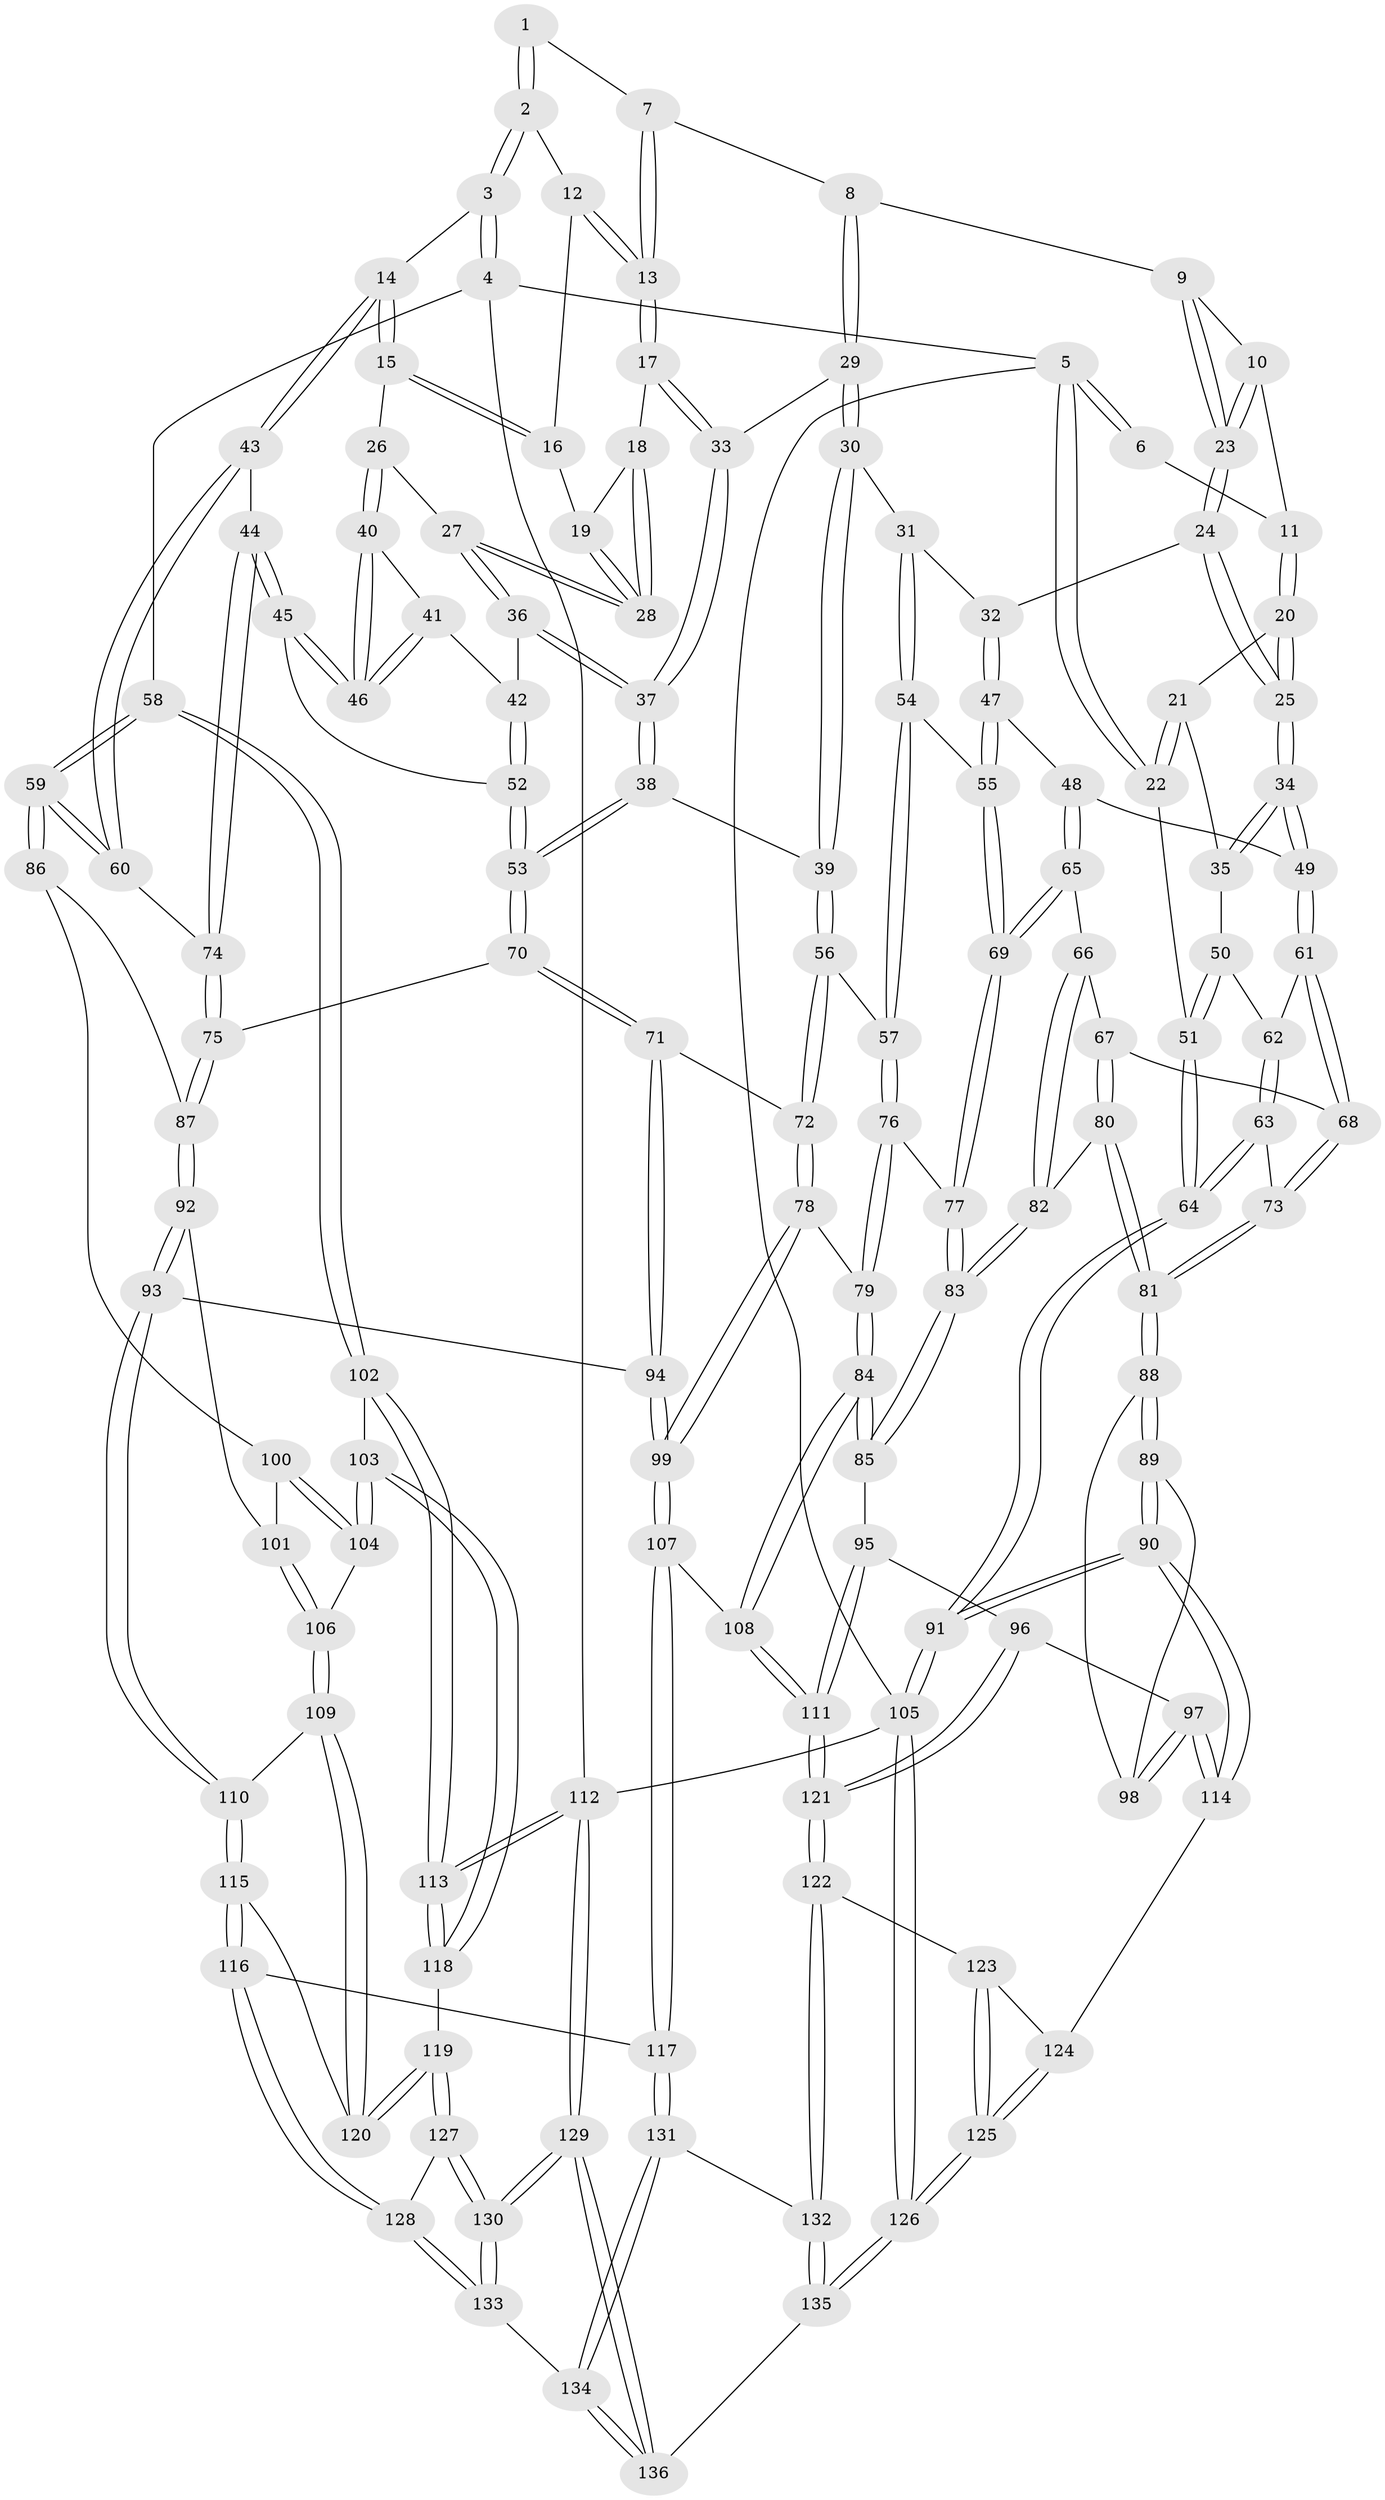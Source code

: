 // coarse degree distribution, {3: 0.5121951219512195, 4: 0.4146341463414634, 2: 0.06097560975609756, 6: 0.012195121951219513}
// Generated by graph-tools (version 1.1) at 2025/38/03/04/25 23:38:26]
// undirected, 136 vertices, 337 edges
graph export_dot {
  node [color=gray90,style=filled];
  1 [pos="+0.4768415582363321+0"];
  2 [pos="+0.7876370424961296+0"];
  3 [pos="+1+0"];
  4 [pos="+1+0"];
  5 [pos="+0+0"];
  6 [pos="+0.21262809038850697+0"];
  7 [pos="+0.4597667494200283+0"];
  8 [pos="+0.4088636417736119+0.07887718456653048"];
  9 [pos="+0.3697349882383168+0.08204156613989701"];
  10 [pos="+0.22099741435327722+0.012028138696285561"];
  11 [pos="+0.21393206350450913+0.006261630679954683"];
  12 [pos="+0.7444239308999505+0"];
  13 [pos="+0.5557671911328796+0.10399093526791099"];
  14 [pos="+0.85514287453458+0.20855000463992485"];
  15 [pos="+0.7723431466213574+0.16877805545384786"];
  16 [pos="+0.743739555492353+0"];
  17 [pos="+0.5569952823585297+0.11944059358377321"];
  18 [pos="+0.5830842480432412+0.11720207331420718"];
  19 [pos="+0.6550130485044724+0.10407266973758933"];
  20 [pos="+0.19055705036744192+0.04416203453847843"];
  21 [pos="+0.051016222446923325+0.10134213311834525"];
  22 [pos="+0+0"];
  23 [pos="+0.3036834528171964+0.15152489114892945"];
  24 [pos="+0.2990244931459485+0.18596564598249685"];
  25 [pos="+0.19367288573377497+0.1958117234138722"];
  26 [pos="+0.7413761733995015+0.1843647205723073"];
  27 [pos="+0.6701526430071504+0.17276786221736096"];
  28 [pos="+0.6655526415537033+0.15734172233027904"];
  29 [pos="+0.43322569135197136+0.14955339007706833"];
  30 [pos="+0.42598535707513757+0.16468016743614497"];
  31 [pos="+0.38137250662532807+0.217106048592552"];
  32 [pos="+0.3193966456544+0.20309888892507694"];
  33 [pos="+0.5449695322353292+0.15489552125557446"];
  34 [pos="+0.16870109178383416+0.22630086684977693"];
  35 [pos="+0.09496304517762141+0.2064867586790701"];
  36 [pos="+0.6005275172003153+0.21407501045394753"];
  37 [pos="+0.5733653745308938+0.21289295751464551"];
  38 [pos="+0.5296268641592008+0.2825920920479821"];
  39 [pos="+0.5262141004339964+0.2843479754799853"];
  40 [pos="+0.7285284955017064+0.2204864135569321"];
  41 [pos="+0.6496806819439883+0.25002434787440186"];
  42 [pos="+0.627180419675469+0.24090259056895075"];
  43 [pos="+0.8695319704888944+0.23651569543387094"];
  44 [pos="+0.7181614091912076+0.31549630405214074"];
  45 [pos="+0.7167337582854125+0.31371991065012195"];
  46 [pos="+0.715102086055963+0.30492399513830193"];
  47 [pos="+0.28076352141725563+0.29902324856038676"];
  48 [pos="+0.2628343852454044+0.3064451058537494"];
  49 [pos="+0.1729772011099631+0.24641753143475514"];
  50 [pos="+0.02723216822971658+0.2490654422196426"];
  51 [pos="+0+0.3326482489457026"];
  52 [pos="+0.6401286363335675+0.31581450478047707"];
  53 [pos="+0.6082008743328108+0.3369336929521611"];
  54 [pos="+0.4084191177943642+0.3076285628216197"];
  55 [pos="+0.3608813175382714+0.31896530471128665"];
  56 [pos="+0.46547563195708314+0.3351944771922406"];
  57 [pos="+0.43541060319366737+0.32738761982471837"];
  58 [pos="+1+0.40016916796822505"];
  59 [pos="+1+0.3893461818958669"];
  60 [pos="+0.9579499598177224+0.33683954701599966"];
  61 [pos="+0.1491722021593021+0.30873793444301995"];
  62 [pos="+0.09580602138261779+0.32077546536305784"];
  63 [pos="+0+0.4146374973556999"];
  64 [pos="+0+0.3617237019221817"];
  65 [pos="+0.2538535775048146+0.3826861337467953"];
  66 [pos="+0.2177858579392945+0.3936584939562938"];
  67 [pos="+0.18533482285837477+0.386861263870896"];
  68 [pos="+0.15790553760304687+0.3503510848610707"];
  69 [pos="+0.2946276354705889+0.40724093963753044"];
  70 [pos="+0.6216457182523512+0.43436384811944506"];
  71 [pos="+0.5484497394804972+0.46326564769299033"];
  72 [pos="+0.5149230828840548+0.46413712503691357"];
  73 [pos="+0.02322825106040403+0.4302787542524336"];
  74 [pos="+0.7326777313276112+0.3636096085755709"];
  75 [pos="+0.701349996323715+0.44553916743534927"];
  76 [pos="+0.35493495526687635+0.43147500181714227"];
  77 [pos="+0.30733509219317773+0.42626504779383034"];
  78 [pos="+0.4686862782968455+0.5168183422428038"];
  79 [pos="+0.4449721953115112+0.5314294554533213"];
  80 [pos="+0.11622335989849739+0.4696899229743974"];
  81 [pos="+0.08067622835167859+0.47846447262287034"];
  82 [pos="+0.2143371002988425+0.5011918673942072"];
  83 [pos="+0.2607556368647905+0.5495877368724223"];
  84 [pos="+0.4085612563445972+0.5838178571055251"];
  85 [pos="+0.2668502543992177+0.5731615019118038"];
  86 [pos="+0.9596156281604452+0.4360602512543085"];
  87 [pos="+0.713993157281227+0.4630553479898135"];
  88 [pos="+0.08229568982656771+0.5082895736477292"];
  89 [pos="+0+0.6155193984134635"];
  90 [pos="+0+0.651387825315632"];
  91 [pos="+0+0.6494067608242349"];
  92 [pos="+0.7261479651345975+0.5544696393451738"];
  93 [pos="+0.6922306845971135+0.6109479608109516"];
  94 [pos="+0.648457967786832+0.619432370503397"];
  95 [pos="+0.2604013958575611+0.5806368614243808"];
  96 [pos="+0.16824826924027092+0.6414721343464361"];
  97 [pos="+0.1479633020679978+0.6429824672605453"];
  98 [pos="+0.12150899484997434+0.6173692019784079"];
  99 [pos="+0.6101801478432644+0.6442001506604704"];
  100 [pos="+0.8529739525622294+0.5527584408360824"];
  101 [pos="+0.7398188529302885+0.5560993487005916"];
  102 [pos="+1+0.5585979302934116"];
  103 [pos="+0.9404820408376301+0.6718426746487125"];
  104 [pos="+0.8718100545449867+0.665875885950672"];
  105 [pos="+0+1"];
  106 [pos="+0.8645696354115766+0.6699868386060513"];
  107 [pos="+0.5186719408998203+0.7738217350436394"];
  108 [pos="+0.46219391649671215+0.7666770389219036"];
  109 [pos="+0.8137855439097222+0.7108806002928129"];
  110 [pos="+0.7554075944827922+0.7042350723725022"];
  111 [pos="+0.35045735983379006+0.8364097326140423"];
  112 [pos="+1+1"];
  113 [pos="+1+1"];
  114 [pos="+0.08512860694483204+0.7368247550712181"];
  115 [pos="+0.6809950312134837+0.8099155829427603"];
  116 [pos="+0.6450453429894716+0.8487810660220519"];
  117 [pos="+0.5513523196788491+0.8008411052266525"];
  118 [pos="+0.933618836761582+0.827952935215399"];
  119 [pos="+0.8638553119088853+0.8265300408520672"];
  120 [pos="+0.8468670426137704+0.7986541357865683"];
  121 [pos="+0.31701626220228896+0.8671823316388299"];
  122 [pos="+0.3159783787987293+0.8689900694461636"];
  123 [pos="+0.15069670396175622+0.8019185035667471"];
  124 [pos="+0.08533638016792616+0.7384055051431957"];
  125 [pos="+0+1"];
  126 [pos="+0+1"];
  127 [pos="+0.8434745892316954+0.8513457226217233"];
  128 [pos="+0.6489704781104505+0.8557778894134276"];
  129 [pos="+0.9129236988234898+1"];
  130 [pos="+0.8071323630892023+1"];
  131 [pos="+0.5072914726239673+0.9774900004743136"];
  132 [pos="+0.312189399430383+0.886505064528803"];
  133 [pos="+0.6521542552894151+0.8688204025443709"];
  134 [pos="+0.5472540287818595+1"];
  135 [pos="+0.17461711958230494+1"];
  136 [pos="+0.5415091362702799+1"];
  1 -- 2;
  1 -- 2;
  1 -- 7;
  2 -- 3;
  2 -- 3;
  2 -- 12;
  3 -- 4;
  3 -- 4;
  3 -- 14;
  4 -- 5;
  4 -- 58;
  4 -- 112;
  5 -- 6;
  5 -- 6;
  5 -- 22;
  5 -- 22;
  5 -- 105;
  6 -- 11;
  7 -- 8;
  7 -- 13;
  7 -- 13;
  8 -- 9;
  8 -- 29;
  8 -- 29;
  9 -- 10;
  9 -- 23;
  9 -- 23;
  10 -- 11;
  10 -- 23;
  10 -- 23;
  11 -- 20;
  11 -- 20;
  12 -- 13;
  12 -- 13;
  12 -- 16;
  13 -- 17;
  13 -- 17;
  14 -- 15;
  14 -- 15;
  14 -- 43;
  14 -- 43;
  15 -- 16;
  15 -- 16;
  15 -- 26;
  16 -- 19;
  17 -- 18;
  17 -- 33;
  17 -- 33;
  18 -- 19;
  18 -- 28;
  18 -- 28;
  19 -- 28;
  19 -- 28;
  20 -- 21;
  20 -- 25;
  20 -- 25;
  21 -- 22;
  21 -- 22;
  21 -- 35;
  22 -- 51;
  23 -- 24;
  23 -- 24;
  24 -- 25;
  24 -- 25;
  24 -- 32;
  25 -- 34;
  25 -- 34;
  26 -- 27;
  26 -- 40;
  26 -- 40;
  27 -- 28;
  27 -- 28;
  27 -- 36;
  27 -- 36;
  29 -- 30;
  29 -- 30;
  29 -- 33;
  30 -- 31;
  30 -- 39;
  30 -- 39;
  31 -- 32;
  31 -- 54;
  31 -- 54;
  32 -- 47;
  32 -- 47;
  33 -- 37;
  33 -- 37;
  34 -- 35;
  34 -- 35;
  34 -- 49;
  34 -- 49;
  35 -- 50;
  36 -- 37;
  36 -- 37;
  36 -- 42;
  37 -- 38;
  37 -- 38;
  38 -- 39;
  38 -- 53;
  38 -- 53;
  39 -- 56;
  39 -- 56;
  40 -- 41;
  40 -- 46;
  40 -- 46;
  41 -- 42;
  41 -- 46;
  41 -- 46;
  42 -- 52;
  42 -- 52;
  43 -- 44;
  43 -- 60;
  43 -- 60;
  44 -- 45;
  44 -- 45;
  44 -- 74;
  44 -- 74;
  45 -- 46;
  45 -- 46;
  45 -- 52;
  47 -- 48;
  47 -- 55;
  47 -- 55;
  48 -- 49;
  48 -- 65;
  48 -- 65;
  49 -- 61;
  49 -- 61;
  50 -- 51;
  50 -- 51;
  50 -- 62;
  51 -- 64;
  51 -- 64;
  52 -- 53;
  52 -- 53;
  53 -- 70;
  53 -- 70;
  54 -- 55;
  54 -- 57;
  54 -- 57;
  55 -- 69;
  55 -- 69;
  56 -- 57;
  56 -- 72;
  56 -- 72;
  57 -- 76;
  57 -- 76;
  58 -- 59;
  58 -- 59;
  58 -- 102;
  58 -- 102;
  59 -- 60;
  59 -- 60;
  59 -- 86;
  59 -- 86;
  60 -- 74;
  61 -- 62;
  61 -- 68;
  61 -- 68;
  62 -- 63;
  62 -- 63;
  63 -- 64;
  63 -- 64;
  63 -- 73;
  64 -- 91;
  64 -- 91;
  65 -- 66;
  65 -- 69;
  65 -- 69;
  66 -- 67;
  66 -- 82;
  66 -- 82;
  67 -- 68;
  67 -- 80;
  67 -- 80;
  68 -- 73;
  68 -- 73;
  69 -- 77;
  69 -- 77;
  70 -- 71;
  70 -- 71;
  70 -- 75;
  71 -- 72;
  71 -- 94;
  71 -- 94;
  72 -- 78;
  72 -- 78;
  73 -- 81;
  73 -- 81;
  74 -- 75;
  74 -- 75;
  75 -- 87;
  75 -- 87;
  76 -- 77;
  76 -- 79;
  76 -- 79;
  77 -- 83;
  77 -- 83;
  78 -- 79;
  78 -- 99;
  78 -- 99;
  79 -- 84;
  79 -- 84;
  80 -- 81;
  80 -- 81;
  80 -- 82;
  81 -- 88;
  81 -- 88;
  82 -- 83;
  82 -- 83;
  83 -- 85;
  83 -- 85;
  84 -- 85;
  84 -- 85;
  84 -- 108;
  84 -- 108;
  85 -- 95;
  86 -- 87;
  86 -- 100;
  87 -- 92;
  87 -- 92;
  88 -- 89;
  88 -- 89;
  88 -- 98;
  89 -- 90;
  89 -- 90;
  89 -- 98;
  90 -- 91;
  90 -- 91;
  90 -- 114;
  90 -- 114;
  91 -- 105;
  91 -- 105;
  92 -- 93;
  92 -- 93;
  92 -- 101;
  93 -- 94;
  93 -- 110;
  93 -- 110;
  94 -- 99;
  94 -- 99;
  95 -- 96;
  95 -- 111;
  95 -- 111;
  96 -- 97;
  96 -- 121;
  96 -- 121;
  97 -- 98;
  97 -- 98;
  97 -- 114;
  97 -- 114;
  99 -- 107;
  99 -- 107;
  100 -- 101;
  100 -- 104;
  100 -- 104;
  101 -- 106;
  101 -- 106;
  102 -- 103;
  102 -- 113;
  102 -- 113;
  103 -- 104;
  103 -- 104;
  103 -- 118;
  103 -- 118;
  104 -- 106;
  105 -- 126;
  105 -- 126;
  105 -- 112;
  106 -- 109;
  106 -- 109;
  107 -- 108;
  107 -- 117;
  107 -- 117;
  108 -- 111;
  108 -- 111;
  109 -- 110;
  109 -- 120;
  109 -- 120;
  110 -- 115;
  110 -- 115;
  111 -- 121;
  111 -- 121;
  112 -- 113;
  112 -- 113;
  112 -- 129;
  112 -- 129;
  113 -- 118;
  113 -- 118;
  114 -- 124;
  115 -- 116;
  115 -- 116;
  115 -- 120;
  116 -- 117;
  116 -- 128;
  116 -- 128;
  117 -- 131;
  117 -- 131;
  118 -- 119;
  119 -- 120;
  119 -- 120;
  119 -- 127;
  119 -- 127;
  121 -- 122;
  121 -- 122;
  122 -- 123;
  122 -- 132;
  122 -- 132;
  123 -- 124;
  123 -- 125;
  123 -- 125;
  124 -- 125;
  124 -- 125;
  125 -- 126;
  125 -- 126;
  126 -- 135;
  126 -- 135;
  127 -- 128;
  127 -- 130;
  127 -- 130;
  128 -- 133;
  128 -- 133;
  129 -- 130;
  129 -- 130;
  129 -- 136;
  129 -- 136;
  130 -- 133;
  130 -- 133;
  131 -- 132;
  131 -- 134;
  131 -- 134;
  132 -- 135;
  132 -- 135;
  133 -- 134;
  134 -- 136;
  134 -- 136;
  135 -- 136;
}
